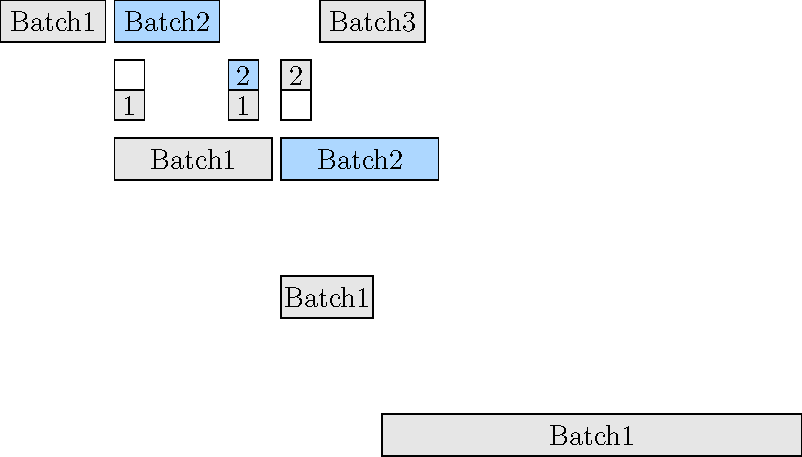 import geometry;

size(40cm, 0);
unitsize(30, 0);
defaultpen(fontsize(14pt));
real xshiftUnit = 1.4;
pen fillReady = RGB(173,215,255);
pen fillBusy = lightgray;
pen fillFree = white;

real d = 0.5; //reg长度

real tinyPadding = 0.15;
real regPaddingBottom = 0.3;

// 各种 batch 的样式长度设置           //对齐chengcheng的流水线batch的长度
real batchHeight = 0.7;          
real trainWidth = 5*xshiftUnit; //train  320
real dataloadWidth = (80/320)*trainWidth; //dataloader  80
real preproWidth = (120/320)*trainWidth; //preprocess 120
real copyWidth = (70/320)*trainWidth; //copyh2d 60

real paddingBetweenBatch = 2*d+2regPaddingBottom+batchHeight;

struct tagBatch
{
    picture _pic;
    string _label;
    pen _fillpen;
    pen _stylepen;
    pair _pos;
    real _width;
    real _height = batchHeight;

    void drawAt(pair pos=_pos){
        pair d = (_width, _height);
        _pos = pos;
        path lineBatch = shift(_pos)*box((0,0), d);
        label(_pic, _label, _pos+(_width/2, _height/2));
        fill(_pic, lineBatch, _fillpen);
        draw(_pic, lineBatch, _stylepen);
    }

    void operator init(string s ="", real w, real h=batchHeight, 
                    pair pos=(0,0), 
                    pen p = defaultpen, pen pstyle=defaultpen){
        this._label = s;
        this._fillpen = p;
        this._width = w;
        this._height = h;
        this._pos = pos;
        this._stylepen = pstyle;
        this.drawAt();
    }

    void operator init(tagBatch prevPipeBatch, string s ="", real w, real h=batchHeight, 
                    real paddingValue = paddingBetweenBatch, 
                    pen p = prevPipeBatch._fillpen, pen pstyle=prevPipeBatch._stylepen,
                    bool isNextWorkflow=true){
        this._label = s;
        this._fillpen = p;
        this._width = w;
        this._height = h;
        this._pos = point(prevPipeBatch._pic, SE) + (tinyPadding, 0);
        if(isNextWorkflow){
            this._pos = this._pos + (0, -paddingValue);
        }else{
            this._pos = this._pos + (0, +paddingValue);
        }
        
        this._stylepen = pstyle;
        this.drawAt();
    }

    tagBatch getNextBatch(string s="", pen p = this._fillpen, pen pstyle=this._stylepen){
        pair nextPos = _pos+(_width+tinyPadding, 0);
        tagBatch nextBatch = tagBatch(s, w=_width, h=_height, nextPos, p, pstyle);
        return nextBatch;
    }
}

picture operator cast(tagBatch b) {return b._pic;}

struct tagRegs
{
    struct tagReg{
        string _s;
        pen _fillpen;

        void operator init(string s="", pen p=fillFree){
            _s = s;
            _fillpen = p;
        }
    }

    tagReg[] _regs; //0 for bottom, 1 for top
    _regs.initialized(2);
    pair _pos;
    picture _pic;

    void DrawSelf(){
        path regBottom = box((0,0), (d,d));
        label(_pic, _regs[0]._s, (d/2, d/2));
        fill(_pic, regBottom, _regs[0]._fillpen);
        draw(_pic, regBottom);

        label(_pic, _regs[1]._s, (d/2, d+d/2));
        fill(_pic, shift(0,d)*regBottom, _regs[1]._fillpen);
        draw(_pic, shift(0,d)*regBottom);

        _pic = shift(_pos)*_pic;
    }
    void operator init(tagBatch batch, string dir="NW", string sb="", pen pb=fillFree, string st="", pen pt=fillFree)
    {
        _regs[0] = tagReg(sb, pb);
        _regs[1] = tagReg(st, pt);   

        if(dir == "NW"){
            _pos = point(batch, NW) + (0, regPaddingBottom);
            DrawSelf();
        }else if(dir == "NE"){
            _pos = point(batch, NE) + (tinyPadding, regPaddingBottom);
            DrawSelf();            
        }else if(dir == "SE"){
             _pos = point(batch, SE) + (tinyPadding, -paddingBetweenBatch+regPaddingBottom+batchHeight);
            DrawSelf();        
        }
        else{
            write("not implemented");
        }
    }
}

picture operator cast(tagRegs b) {return b._pic;}

tagBatch getUpperBatch(tagRegs regs, string s = "", real w, real h=batchHeight, pen pfill=fillFree, pen pstyle=defaultpen)
{
    pair pos=point(regs._pic, NE)+(tinyPadding, regPaddingBottom);
    tagBatch batch = tagBatch(s, w,h, pos, pfill, pstyle);
    return batch;
}

picture getMainPic()
{
    picture pic;
    tagBatch dataBatch1 = tagBatch("Batch1", dataloadWidth, fillBusy);
    add(pic, dataBatch1);

    tagBatch dataBatch2 = dataBatch1.getNextBatch("Batch2", fillReady);
    add(pic, dataBatch2);

    tagBatch preProcessBatch1 = tagBatch(dataBatch1, "Batch1", preproWidth, fillBusy);
    add(pic, preProcessBatch1);

    tagRegs preProcessRegs1 = tagRegs(preProcessBatch1, "NW", "1", fillBusy);
    add(preProcessRegs1);

    tagRegs preProcessRegs2 = tagRegs(dataBatch2, "SE", "1", fillBusy, "2", fillReady);
    add(preProcessRegs2);

    tagBatch copyBatch1 = tagBatch(preProcessBatch1, "Batch1", copyWidth, fillBusy);
    add(pic, copyBatch1);

    tagBatch preProcessBatch2 = preProcessBatch1.getNextBatch("Batch2", fillReady);
    add(preProcessBatch2);

    tagRegs preProcessRegs3 = tagRegs(preProcessBatch2, "NW", "", fillFree, "2", fillBusy);
    add(preProcessRegs3);

    tagBatch dataBatch3 = getUpperBatch(preProcessRegs3, "Batch3", dataloadWidth, fillBusy);
    add(dataBatch3);

    tagBatch trainBatch1 = tagBatch(copyBatch1, "Batch1", trainWidth, fillBusy);
    add(pic, trainBatch1);

    return pic;

}

add(getMainPic());

